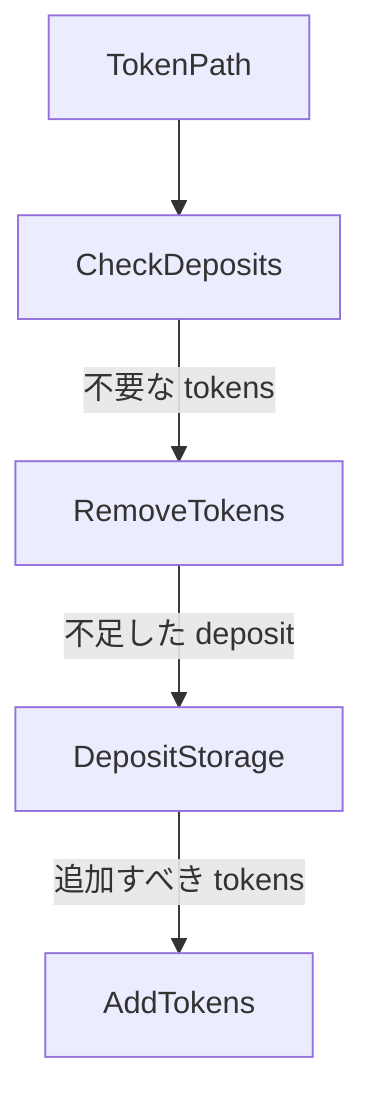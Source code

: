 graph TD
    TokenPath --> CheckDeposits
    CheckDeposits -->|不要な tokens| RemoveTokens
    RemoveTokens -->|不足した deposit| DepositStorage
    DepositStorage -->|追加すべき tokens| AddTokens